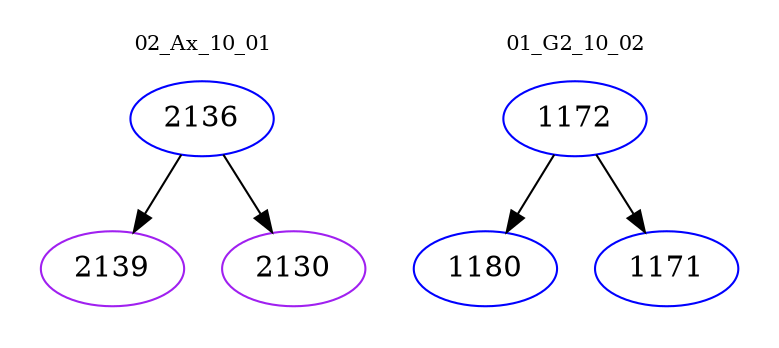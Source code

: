 digraph{
subgraph cluster_0 {
color = white
label = "02_Ax_10_01";
fontsize=10;
T0_2136 [label="2136", color="blue"]
T0_2136 -> T0_2139 [color="black"]
T0_2139 [label="2139", color="purple"]
T0_2136 -> T0_2130 [color="black"]
T0_2130 [label="2130", color="purple"]
}
subgraph cluster_1 {
color = white
label = "01_G2_10_02";
fontsize=10;
T1_1172 [label="1172", color="blue"]
T1_1172 -> T1_1180 [color="black"]
T1_1180 [label="1180", color="blue"]
T1_1172 -> T1_1171 [color="black"]
T1_1171 [label="1171", color="blue"]
}
}
